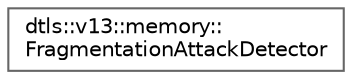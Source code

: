 digraph "Graphical Class Hierarchy"
{
 // LATEX_PDF_SIZE
  bgcolor="transparent";
  edge [fontname=Helvetica,fontsize=10,labelfontname=Helvetica,labelfontsize=10];
  node [fontname=Helvetica,fontsize=10,shape=box,height=0.2,width=0.4];
  rankdir="LR";
  Node0 [id="Node000000",label="dtls::v13::memory::\lFragmentationAttackDetector",height=0.2,width=0.4,color="grey40", fillcolor="white", style="filled",URL="$classdtls_1_1v13_1_1memory_1_1FragmentationAttackDetector.html",tooltip=" "];
}
